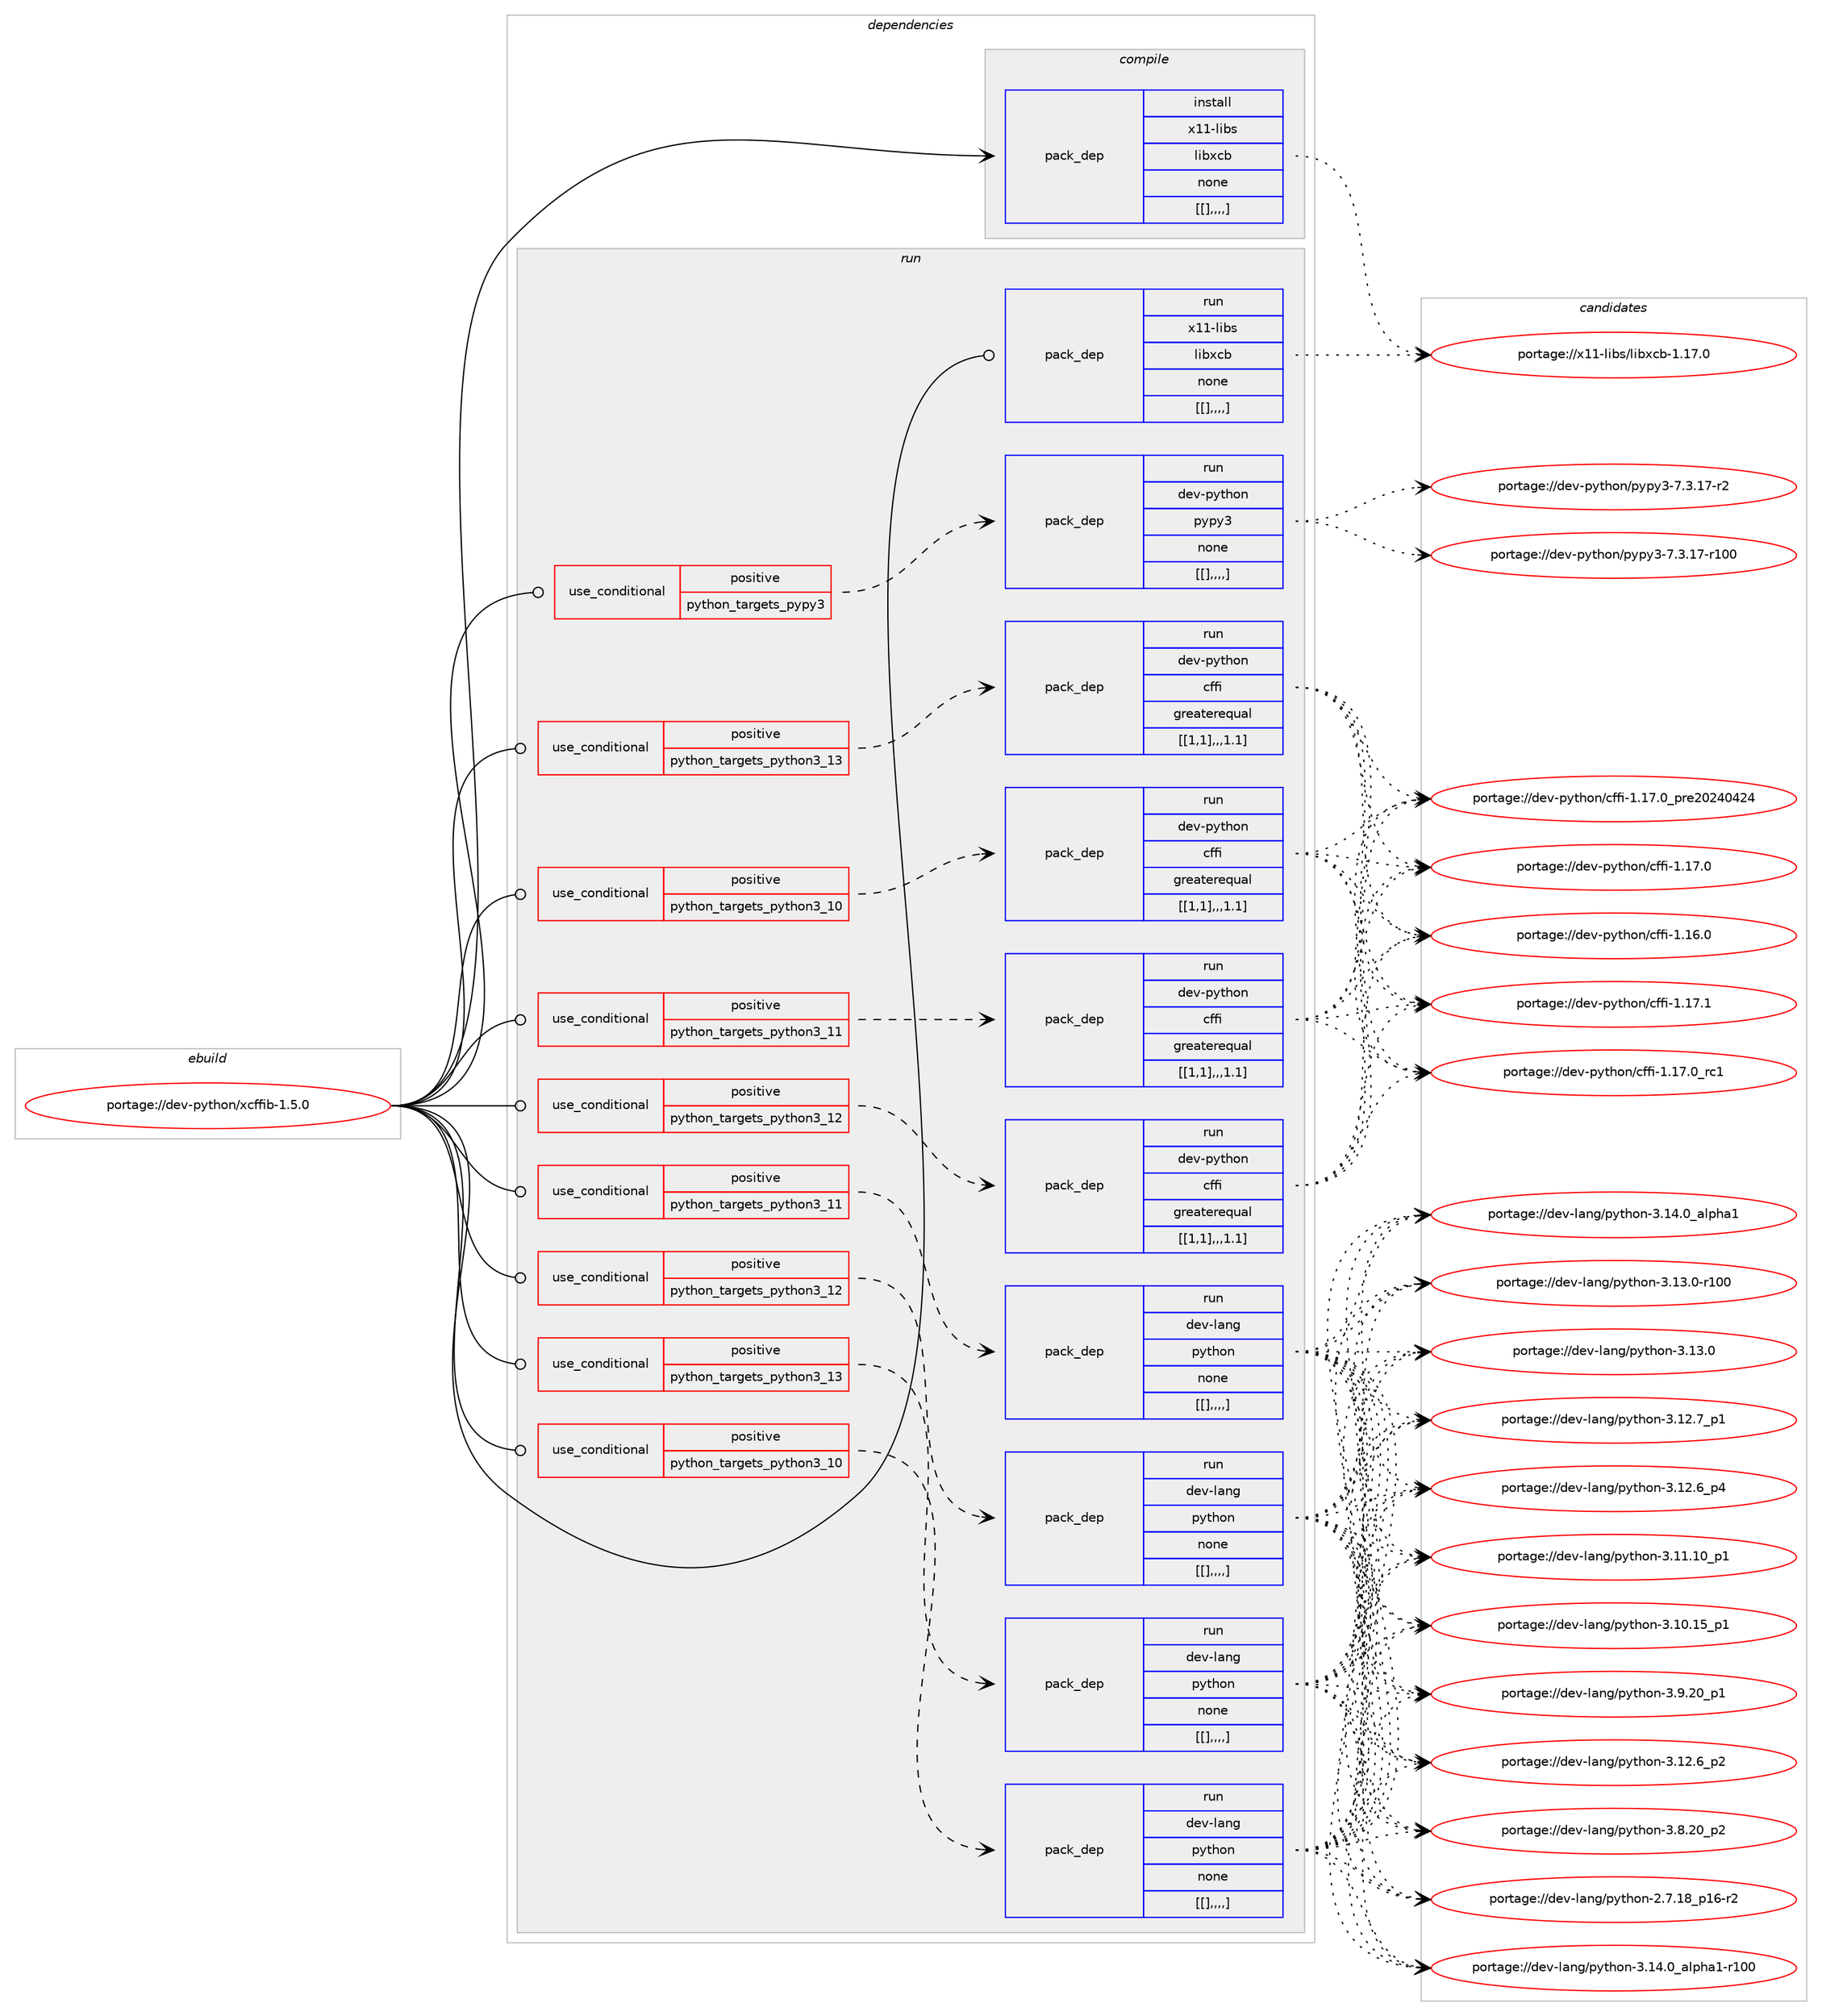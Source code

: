 digraph prolog {

# *************
# Graph options
# *************

newrank=true;
concentrate=true;
compound=true;
graph [rankdir=LR,fontname=Helvetica,fontsize=10,ranksep=1.5];#, ranksep=2.5, nodesep=0.2];
edge  [arrowhead=vee];
node  [fontname=Helvetica,fontsize=10];

# **********
# The ebuild
# **********

subgraph cluster_leftcol {
color=gray;
label=<<i>ebuild</i>>;
id [label="portage://dev-python/xcffib-1.5.0", color=red, width=4, href="../dev-python/xcffib-1.5.0.svg"];
}

# ****************
# The dependencies
# ****************

subgraph cluster_midcol {
color=gray;
label=<<i>dependencies</i>>;
subgraph cluster_compile {
fillcolor="#eeeeee";
style=filled;
label=<<i>compile</i>>;
subgraph pack129511 {
dependency175149 [label=<<TABLE BORDER="0" CELLBORDER="1" CELLSPACING="0" CELLPADDING="4" WIDTH="220"><TR><TD ROWSPAN="6" CELLPADDING="30">pack_dep</TD></TR><TR><TD WIDTH="110">install</TD></TR><TR><TD>x11-libs</TD></TR><TR><TD>libxcb</TD></TR><TR><TD>none</TD></TR><TR><TD>[[],,,,]</TD></TR></TABLE>>, shape=none, color=blue];
}
id:e -> dependency175149:w [weight=20,style="solid",arrowhead="vee"];
}
subgraph cluster_compileandrun {
fillcolor="#eeeeee";
style=filled;
label=<<i>compile and run</i>>;
}
subgraph cluster_run {
fillcolor="#eeeeee";
style=filled;
label=<<i>run</i>>;
subgraph cond44306 {
dependency175174 [label=<<TABLE BORDER="0" CELLBORDER="1" CELLSPACING="0" CELLPADDING="4"><TR><TD ROWSPAN="3" CELLPADDING="10">use_conditional</TD></TR><TR><TD>positive</TD></TR><TR><TD>python_targets_pypy3</TD></TR></TABLE>>, shape=none, color=red];
subgraph pack129543 {
dependency175223 [label=<<TABLE BORDER="0" CELLBORDER="1" CELLSPACING="0" CELLPADDING="4" WIDTH="220"><TR><TD ROWSPAN="6" CELLPADDING="30">pack_dep</TD></TR><TR><TD WIDTH="110">run</TD></TR><TR><TD>dev-python</TD></TR><TR><TD>pypy3</TD></TR><TR><TD>none</TD></TR><TR><TD>[[],,,,]</TD></TR></TABLE>>, shape=none, color=blue];
}
dependency175174:e -> dependency175223:w [weight=20,style="dashed",arrowhead="vee"];
}
id:e -> dependency175174:w [weight=20,style="solid",arrowhead="odot"];
subgraph cond44329 {
dependency175229 [label=<<TABLE BORDER="0" CELLBORDER="1" CELLSPACING="0" CELLPADDING="4"><TR><TD ROWSPAN="3" CELLPADDING="10">use_conditional</TD></TR><TR><TD>positive</TD></TR><TR><TD>python_targets_python3_10</TD></TR></TABLE>>, shape=none, color=red];
subgraph pack129556 {
dependency175232 [label=<<TABLE BORDER="0" CELLBORDER="1" CELLSPACING="0" CELLPADDING="4" WIDTH="220"><TR><TD ROWSPAN="6" CELLPADDING="30">pack_dep</TD></TR><TR><TD WIDTH="110">run</TD></TR><TR><TD>dev-lang</TD></TR><TR><TD>python</TD></TR><TR><TD>none</TD></TR><TR><TD>[[],,,,]</TD></TR></TABLE>>, shape=none, color=blue];
}
dependency175229:e -> dependency175232:w [weight=20,style="dashed",arrowhead="vee"];
}
id:e -> dependency175229:w [weight=20,style="solid",arrowhead="odot"];
subgraph cond44332 {
dependency175235 [label=<<TABLE BORDER="0" CELLBORDER="1" CELLSPACING="0" CELLPADDING="4"><TR><TD ROWSPAN="3" CELLPADDING="10">use_conditional</TD></TR><TR><TD>positive</TD></TR><TR><TD>python_targets_python3_10</TD></TR></TABLE>>, shape=none, color=red];
subgraph pack129559 {
dependency175277 [label=<<TABLE BORDER="0" CELLBORDER="1" CELLSPACING="0" CELLPADDING="4" WIDTH="220"><TR><TD ROWSPAN="6" CELLPADDING="30">pack_dep</TD></TR><TR><TD WIDTH="110">run</TD></TR><TR><TD>dev-python</TD></TR><TR><TD>cffi</TD></TR><TR><TD>greaterequal</TD></TR><TR><TD>[[1,1],,,1.1]</TD></TR></TABLE>>, shape=none, color=blue];
}
dependency175235:e -> dependency175277:w [weight=20,style="dashed",arrowhead="vee"];
}
id:e -> dependency175235:w [weight=20,style="solid",arrowhead="odot"];
subgraph cond44359 {
dependency175315 [label=<<TABLE BORDER="0" CELLBORDER="1" CELLSPACING="0" CELLPADDING="4"><TR><TD ROWSPAN="3" CELLPADDING="10">use_conditional</TD></TR><TR><TD>positive</TD></TR><TR><TD>python_targets_python3_11</TD></TR></TABLE>>, shape=none, color=red];
subgraph pack129606 {
dependency175349 [label=<<TABLE BORDER="0" CELLBORDER="1" CELLSPACING="0" CELLPADDING="4" WIDTH="220"><TR><TD ROWSPAN="6" CELLPADDING="30">pack_dep</TD></TR><TR><TD WIDTH="110">run</TD></TR><TR><TD>dev-lang</TD></TR><TR><TD>python</TD></TR><TR><TD>none</TD></TR><TR><TD>[[],,,,]</TD></TR></TABLE>>, shape=none, color=blue];
}
dependency175315:e -> dependency175349:w [weight=20,style="dashed",arrowhead="vee"];
}
id:e -> dependency175315:w [weight=20,style="solid",arrowhead="odot"];
subgraph cond44390 {
dependency175362 [label=<<TABLE BORDER="0" CELLBORDER="1" CELLSPACING="0" CELLPADDING="4"><TR><TD ROWSPAN="3" CELLPADDING="10">use_conditional</TD></TR><TR><TD>positive</TD></TR><TR><TD>python_targets_python3_11</TD></TR></TABLE>>, shape=none, color=red];
subgraph pack129666 {
dependency175428 [label=<<TABLE BORDER="0" CELLBORDER="1" CELLSPACING="0" CELLPADDING="4" WIDTH="220"><TR><TD ROWSPAN="6" CELLPADDING="30">pack_dep</TD></TR><TR><TD WIDTH="110">run</TD></TR><TR><TD>dev-python</TD></TR><TR><TD>cffi</TD></TR><TR><TD>greaterequal</TD></TR><TR><TD>[[1,1],,,1.1]</TD></TR></TABLE>>, shape=none, color=blue];
}
dependency175362:e -> dependency175428:w [weight=20,style="dashed",arrowhead="vee"];
}
id:e -> dependency175362:w [weight=20,style="solid",arrowhead="odot"];
subgraph cond44435 {
dependency175455 [label=<<TABLE BORDER="0" CELLBORDER="1" CELLSPACING="0" CELLPADDING="4"><TR><TD ROWSPAN="3" CELLPADDING="10">use_conditional</TD></TR><TR><TD>positive</TD></TR><TR><TD>python_targets_python3_12</TD></TR></TABLE>>, shape=none, color=red];
subgraph pack129742 {
dependency175562 [label=<<TABLE BORDER="0" CELLBORDER="1" CELLSPACING="0" CELLPADDING="4" WIDTH="220"><TR><TD ROWSPAN="6" CELLPADDING="30">pack_dep</TD></TR><TR><TD WIDTH="110">run</TD></TR><TR><TD>dev-lang</TD></TR><TR><TD>python</TD></TR><TR><TD>none</TD></TR><TR><TD>[[],,,,]</TD></TR></TABLE>>, shape=none, color=blue];
}
dependency175455:e -> dependency175562:w [weight=20,style="dashed",arrowhead="vee"];
}
id:e -> dependency175455:w [weight=20,style="solid",arrowhead="odot"];
subgraph cond44480 {
dependency175602 [label=<<TABLE BORDER="0" CELLBORDER="1" CELLSPACING="0" CELLPADDING="4"><TR><TD ROWSPAN="3" CELLPADDING="10">use_conditional</TD></TR><TR><TD>positive</TD></TR><TR><TD>python_targets_python3_12</TD></TR></TABLE>>, shape=none, color=red];
subgraph pack129768 {
dependency175637 [label=<<TABLE BORDER="0" CELLBORDER="1" CELLSPACING="0" CELLPADDING="4" WIDTH="220"><TR><TD ROWSPAN="6" CELLPADDING="30">pack_dep</TD></TR><TR><TD WIDTH="110">run</TD></TR><TR><TD>dev-python</TD></TR><TR><TD>cffi</TD></TR><TR><TD>greaterequal</TD></TR><TR><TD>[[1,1],,,1.1]</TD></TR></TABLE>>, shape=none, color=blue];
}
dependency175602:e -> dependency175637:w [weight=20,style="dashed",arrowhead="vee"];
}
id:e -> dependency175602:w [weight=20,style="solid",arrowhead="odot"];
subgraph cond44510 {
dependency175680 [label=<<TABLE BORDER="0" CELLBORDER="1" CELLSPACING="0" CELLPADDING="4"><TR><TD ROWSPAN="3" CELLPADDING="10">use_conditional</TD></TR><TR><TD>positive</TD></TR><TR><TD>python_targets_python3_13</TD></TR></TABLE>>, shape=none, color=red];
subgraph pack129812 {
dependency175696 [label=<<TABLE BORDER="0" CELLBORDER="1" CELLSPACING="0" CELLPADDING="4" WIDTH="220"><TR><TD ROWSPAN="6" CELLPADDING="30">pack_dep</TD></TR><TR><TD WIDTH="110">run</TD></TR><TR><TD>dev-lang</TD></TR><TR><TD>python</TD></TR><TR><TD>none</TD></TR><TR><TD>[[],,,,]</TD></TR></TABLE>>, shape=none, color=blue];
}
dependency175680:e -> dependency175696:w [weight=20,style="dashed",arrowhead="vee"];
}
id:e -> dependency175680:w [weight=20,style="solid",arrowhead="odot"];
subgraph cond44536 {
dependency175699 [label=<<TABLE BORDER="0" CELLBORDER="1" CELLSPACING="0" CELLPADDING="4"><TR><TD ROWSPAN="3" CELLPADDING="10">use_conditional</TD></TR><TR><TD>positive</TD></TR><TR><TD>python_targets_python3_13</TD></TR></TABLE>>, shape=none, color=red];
subgraph pack129823 {
dependency175702 [label=<<TABLE BORDER="0" CELLBORDER="1" CELLSPACING="0" CELLPADDING="4" WIDTH="220"><TR><TD ROWSPAN="6" CELLPADDING="30">pack_dep</TD></TR><TR><TD WIDTH="110">run</TD></TR><TR><TD>dev-python</TD></TR><TR><TD>cffi</TD></TR><TR><TD>greaterequal</TD></TR><TR><TD>[[1,1],,,1.1]</TD></TR></TABLE>>, shape=none, color=blue];
}
dependency175699:e -> dependency175702:w [weight=20,style="dashed",arrowhead="vee"];
}
id:e -> dependency175699:w [weight=20,style="solid",arrowhead="odot"];
subgraph pack129826 {
dependency175708 [label=<<TABLE BORDER="0" CELLBORDER="1" CELLSPACING="0" CELLPADDING="4" WIDTH="220"><TR><TD ROWSPAN="6" CELLPADDING="30">pack_dep</TD></TR><TR><TD WIDTH="110">run</TD></TR><TR><TD>x11-libs</TD></TR><TR><TD>libxcb</TD></TR><TR><TD>none</TD></TR><TR><TD>[[],,,,]</TD></TR></TABLE>>, shape=none, color=blue];
}
id:e -> dependency175708:w [weight=20,style="solid",arrowhead="odot"];
}
}

# **************
# The candidates
# **************

subgraph cluster_choices {
rank=same;
color=gray;
label=<<i>candidates</i>>;

subgraph choice129634 {
color=black;
nodesep=1;
choice120494945108105981154710810598120999845494649554648 [label="portage://x11-libs/libxcb-1.17.0", color=red, width=4,href="../x11-libs/libxcb-1.17.0.svg"];
dependency175149:e -> choice120494945108105981154710810598120999845494649554648:w [style=dotted,weight="100"];
}
subgraph choice129692 {
color=black;
nodesep=1;
choice100101118451121211161041111104711212111212151455546514649554511450 [label="portage://dev-python/pypy3-7.3.17-r2", color=red, width=4,href="../dev-python/pypy3-7.3.17-r2.svg"];
choice1001011184511212111610411111047112121112121514555465146495545114494848 [label="portage://dev-python/pypy3-7.3.17-r100", color=red, width=4,href="../dev-python/pypy3-7.3.17-r100.svg"];
dependency175223:e -> choice100101118451121211161041111104711212111212151455546514649554511450:w [style=dotted,weight="100"];
dependency175223:e -> choice1001011184511212111610411111047112121112121514555465146495545114494848:w [style=dotted,weight="100"];
}
subgraph choice129696 {
color=black;
nodesep=1;
choice100101118451089711010347112121116104111110455146495246489597108112104974945114494848 [label="portage://dev-lang/python-3.14.0_alpha1-r100", color=red, width=4,href="../dev-lang/python-3.14.0_alpha1-r100.svg"];
choice1001011184510897110103471121211161041111104551464952464895971081121049749 [label="portage://dev-lang/python-3.14.0_alpha1", color=red, width=4,href="../dev-lang/python-3.14.0_alpha1.svg"];
choice1001011184510897110103471121211161041111104551464951464845114494848 [label="portage://dev-lang/python-3.13.0-r100", color=red, width=4,href="../dev-lang/python-3.13.0-r100.svg"];
choice10010111845108971101034711212111610411111045514649514648 [label="portage://dev-lang/python-3.13.0", color=red, width=4,href="../dev-lang/python-3.13.0.svg"];
choice100101118451089711010347112121116104111110455146495046559511249 [label="portage://dev-lang/python-3.12.7_p1", color=red, width=4,href="../dev-lang/python-3.12.7_p1.svg"];
choice100101118451089711010347112121116104111110455146495046549511252 [label="portage://dev-lang/python-3.12.6_p4", color=red, width=4,href="../dev-lang/python-3.12.6_p4.svg"];
choice100101118451089711010347112121116104111110455146495046549511250 [label="portage://dev-lang/python-3.12.6_p2", color=red, width=4,href="../dev-lang/python-3.12.6_p2.svg"];
choice10010111845108971101034711212111610411111045514649494649489511249 [label="portage://dev-lang/python-3.11.10_p1", color=red, width=4,href="../dev-lang/python-3.11.10_p1.svg"];
choice10010111845108971101034711212111610411111045514649484649539511249 [label="portage://dev-lang/python-3.10.15_p1", color=red, width=4,href="../dev-lang/python-3.10.15_p1.svg"];
choice100101118451089711010347112121116104111110455146574650489511249 [label="portage://dev-lang/python-3.9.20_p1", color=red, width=4,href="../dev-lang/python-3.9.20_p1.svg"];
choice100101118451089711010347112121116104111110455146564650489511250 [label="portage://dev-lang/python-3.8.20_p2", color=red, width=4,href="../dev-lang/python-3.8.20_p2.svg"];
choice100101118451089711010347112121116104111110455046554649569511249544511450 [label="portage://dev-lang/python-2.7.18_p16-r2", color=red, width=4,href="../dev-lang/python-2.7.18_p16-r2.svg"];
dependency175232:e -> choice100101118451089711010347112121116104111110455146495246489597108112104974945114494848:w [style=dotted,weight="100"];
dependency175232:e -> choice1001011184510897110103471121211161041111104551464952464895971081121049749:w [style=dotted,weight="100"];
dependency175232:e -> choice1001011184510897110103471121211161041111104551464951464845114494848:w [style=dotted,weight="100"];
dependency175232:e -> choice10010111845108971101034711212111610411111045514649514648:w [style=dotted,weight="100"];
dependency175232:e -> choice100101118451089711010347112121116104111110455146495046559511249:w [style=dotted,weight="100"];
dependency175232:e -> choice100101118451089711010347112121116104111110455146495046549511252:w [style=dotted,weight="100"];
dependency175232:e -> choice100101118451089711010347112121116104111110455146495046549511250:w [style=dotted,weight="100"];
dependency175232:e -> choice10010111845108971101034711212111610411111045514649494649489511249:w [style=dotted,weight="100"];
dependency175232:e -> choice10010111845108971101034711212111610411111045514649484649539511249:w [style=dotted,weight="100"];
dependency175232:e -> choice100101118451089711010347112121116104111110455146574650489511249:w [style=dotted,weight="100"];
dependency175232:e -> choice100101118451089711010347112121116104111110455146564650489511250:w [style=dotted,weight="100"];
dependency175232:e -> choice100101118451089711010347112121116104111110455046554649569511249544511450:w [style=dotted,weight="100"];
}
subgraph choice129732 {
color=black;
nodesep=1;
choice10010111845112121116104111110479910210210545494649554649 [label="portage://dev-python/cffi-1.17.1", color=red, width=4,href="../dev-python/cffi-1.17.1.svg"];
choice10010111845112121116104111110479910210210545494649554648951149949 [label="portage://dev-python/cffi-1.17.0_rc1", color=red, width=4,href="../dev-python/cffi-1.17.0_rc1.svg"];
choice10010111845112121116104111110479910210210545494649554648951121141015048505248525052 [label="portage://dev-python/cffi-1.17.0_pre20240424", color=red, width=4,href="../dev-python/cffi-1.17.0_pre20240424.svg"];
choice10010111845112121116104111110479910210210545494649554648 [label="portage://dev-python/cffi-1.17.0", color=red, width=4,href="../dev-python/cffi-1.17.0.svg"];
choice10010111845112121116104111110479910210210545494649544648 [label="portage://dev-python/cffi-1.16.0", color=red, width=4,href="../dev-python/cffi-1.16.0.svg"];
dependency175277:e -> choice10010111845112121116104111110479910210210545494649554649:w [style=dotted,weight="100"];
dependency175277:e -> choice10010111845112121116104111110479910210210545494649554648951149949:w [style=dotted,weight="100"];
dependency175277:e -> choice10010111845112121116104111110479910210210545494649554648951121141015048505248525052:w [style=dotted,weight="100"];
dependency175277:e -> choice10010111845112121116104111110479910210210545494649554648:w [style=dotted,weight="100"];
dependency175277:e -> choice10010111845112121116104111110479910210210545494649544648:w [style=dotted,weight="100"];
}
subgraph choice129738 {
color=black;
nodesep=1;
choice100101118451089711010347112121116104111110455146495246489597108112104974945114494848 [label="portage://dev-lang/python-3.14.0_alpha1-r100", color=red, width=4,href="../dev-lang/python-3.14.0_alpha1-r100.svg"];
choice1001011184510897110103471121211161041111104551464952464895971081121049749 [label="portage://dev-lang/python-3.14.0_alpha1", color=red, width=4,href="../dev-lang/python-3.14.0_alpha1.svg"];
choice1001011184510897110103471121211161041111104551464951464845114494848 [label="portage://dev-lang/python-3.13.0-r100", color=red, width=4,href="../dev-lang/python-3.13.0-r100.svg"];
choice10010111845108971101034711212111610411111045514649514648 [label="portage://dev-lang/python-3.13.0", color=red, width=4,href="../dev-lang/python-3.13.0.svg"];
choice100101118451089711010347112121116104111110455146495046559511249 [label="portage://dev-lang/python-3.12.7_p1", color=red, width=4,href="../dev-lang/python-3.12.7_p1.svg"];
choice100101118451089711010347112121116104111110455146495046549511252 [label="portage://dev-lang/python-3.12.6_p4", color=red, width=4,href="../dev-lang/python-3.12.6_p4.svg"];
choice100101118451089711010347112121116104111110455146495046549511250 [label="portage://dev-lang/python-3.12.6_p2", color=red, width=4,href="../dev-lang/python-3.12.6_p2.svg"];
choice10010111845108971101034711212111610411111045514649494649489511249 [label="portage://dev-lang/python-3.11.10_p1", color=red, width=4,href="../dev-lang/python-3.11.10_p1.svg"];
choice10010111845108971101034711212111610411111045514649484649539511249 [label="portage://dev-lang/python-3.10.15_p1", color=red, width=4,href="../dev-lang/python-3.10.15_p1.svg"];
choice100101118451089711010347112121116104111110455146574650489511249 [label="portage://dev-lang/python-3.9.20_p1", color=red, width=4,href="../dev-lang/python-3.9.20_p1.svg"];
choice100101118451089711010347112121116104111110455146564650489511250 [label="portage://dev-lang/python-3.8.20_p2", color=red, width=4,href="../dev-lang/python-3.8.20_p2.svg"];
choice100101118451089711010347112121116104111110455046554649569511249544511450 [label="portage://dev-lang/python-2.7.18_p16-r2", color=red, width=4,href="../dev-lang/python-2.7.18_p16-r2.svg"];
dependency175349:e -> choice100101118451089711010347112121116104111110455146495246489597108112104974945114494848:w [style=dotted,weight="100"];
dependency175349:e -> choice1001011184510897110103471121211161041111104551464952464895971081121049749:w [style=dotted,weight="100"];
dependency175349:e -> choice1001011184510897110103471121211161041111104551464951464845114494848:w [style=dotted,weight="100"];
dependency175349:e -> choice10010111845108971101034711212111610411111045514649514648:w [style=dotted,weight="100"];
dependency175349:e -> choice100101118451089711010347112121116104111110455146495046559511249:w [style=dotted,weight="100"];
dependency175349:e -> choice100101118451089711010347112121116104111110455146495046549511252:w [style=dotted,weight="100"];
dependency175349:e -> choice100101118451089711010347112121116104111110455146495046549511250:w [style=dotted,weight="100"];
dependency175349:e -> choice10010111845108971101034711212111610411111045514649494649489511249:w [style=dotted,weight="100"];
dependency175349:e -> choice10010111845108971101034711212111610411111045514649484649539511249:w [style=dotted,weight="100"];
dependency175349:e -> choice100101118451089711010347112121116104111110455146574650489511249:w [style=dotted,weight="100"];
dependency175349:e -> choice100101118451089711010347112121116104111110455146564650489511250:w [style=dotted,weight="100"];
dependency175349:e -> choice100101118451089711010347112121116104111110455046554649569511249544511450:w [style=dotted,weight="100"];
}
subgraph choice129793 {
color=black;
nodesep=1;
choice10010111845112121116104111110479910210210545494649554649 [label="portage://dev-python/cffi-1.17.1", color=red, width=4,href="../dev-python/cffi-1.17.1.svg"];
choice10010111845112121116104111110479910210210545494649554648951149949 [label="portage://dev-python/cffi-1.17.0_rc1", color=red, width=4,href="../dev-python/cffi-1.17.0_rc1.svg"];
choice10010111845112121116104111110479910210210545494649554648951121141015048505248525052 [label="portage://dev-python/cffi-1.17.0_pre20240424", color=red, width=4,href="../dev-python/cffi-1.17.0_pre20240424.svg"];
choice10010111845112121116104111110479910210210545494649554648 [label="portage://dev-python/cffi-1.17.0", color=red, width=4,href="../dev-python/cffi-1.17.0.svg"];
choice10010111845112121116104111110479910210210545494649544648 [label="portage://dev-python/cffi-1.16.0", color=red, width=4,href="../dev-python/cffi-1.16.0.svg"];
dependency175428:e -> choice10010111845112121116104111110479910210210545494649554649:w [style=dotted,weight="100"];
dependency175428:e -> choice10010111845112121116104111110479910210210545494649554648951149949:w [style=dotted,weight="100"];
dependency175428:e -> choice10010111845112121116104111110479910210210545494649554648951121141015048505248525052:w [style=dotted,weight="100"];
dependency175428:e -> choice10010111845112121116104111110479910210210545494649554648:w [style=dotted,weight="100"];
dependency175428:e -> choice10010111845112121116104111110479910210210545494649544648:w [style=dotted,weight="100"];
}
subgraph choice129800 {
color=black;
nodesep=1;
choice100101118451089711010347112121116104111110455146495246489597108112104974945114494848 [label="portage://dev-lang/python-3.14.0_alpha1-r100", color=red, width=4,href="../dev-lang/python-3.14.0_alpha1-r100.svg"];
choice1001011184510897110103471121211161041111104551464952464895971081121049749 [label="portage://dev-lang/python-3.14.0_alpha1", color=red, width=4,href="../dev-lang/python-3.14.0_alpha1.svg"];
choice1001011184510897110103471121211161041111104551464951464845114494848 [label="portage://dev-lang/python-3.13.0-r100", color=red, width=4,href="../dev-lang/python-3.13.0-r100.svg"];
choice10010111845108971101034711212111610411111045514649514648 [label="portage://dev-lang/python-3.13.0", color=red, width=4,href="../dev-lang/python-3.13.0.svg"];
choice100101118451089711010347112121116104111110455146495046559511249 [label="portage://dev-lang/python-3.12.7_p1", color=red, width=4,href="../dev-lang/python-3.12.7_p1.svg"];
choice100101118451089711010347112121116104111110455146495046549511252 [label="portage://dev-lang/python-3.12.6_p4", color=red, width=4,href="../dev-lang/python-3.12.6_p4.svg"];
choice100101118451089711010347112121116104111110455146495046549511250 [label="portage://dev-lang/python-3.12.6_p2", color=red, width=4,href="../dev-lang/python-3.12.6_p2.svg"];
choice10010111845108971101034711212111610411111045514649494649489511249 [label="portage://dev-lang/python-3.11.10_p1", color=red, width=4,href="../dev-lang/python-3.11.10_p1.svg"];
choice10010111845108971101034711212111610411111045514649484649539511249 [label="portage://dev-lang/python-3.10.15_p1", color=red, width=4,href="../dev-lang/python-3.10.15_p1.svg"];
choice100101118451089711010347112121116104111110455146574650489511249 [label="portage://dev-lang/python-3.9.20_p1", color=red, width=4,href="../dev-lang/python-3.9.20_p1.svg"];
choice100101118451089711010347112121116104111110455146564650489511250 [label="portage://dev-lang/python-3.8.20_p2", color=red, width=4,href="../dev-lang/python-3.8.20_p2.svg"];
choice100101118451089711010347112121116104111110455046554649569511249544511450 [label="portage://dev-lang/python-2.7.18_p16-r2", color=red, width=4,href="../dev-lang/python-2.7.18_p16-r2.svg"];
dependency175562:e -> choice100101118451089711010347112121116104111110455146495246489597108112104974945114494848:w [style=dotted,weight="100"];
dependency175562:e -> choice1001011184510897110103471121211161041111104551464952464895971081121049749:w [style=dotted,weight="100"];
dependency175562:e -> choice1001011184510897110103471121211161041111104551464951464845114494848:w [style=dotted,weight="100"];
dependency175562:e -> choice10010111845108971101034711212111610411111045514649514648:w [style=dotted,weight="100"];
dependency175562:e -> choice100101118451089711010347112121116104111110455146495046559511249:w [style=dotted,weight="100"];
dependency175562:e -> choice100101118451089711010347112121116104111110455146495046549511252:w [style=dotted,weight="100"];
dependency175562:e -> choice100101118451089711010347112121116104111110455146495046549511250:w [style=dotted,weight="100"];
dependency175562:e -> choice10010111845108971101034711212111610411111045514649494649489511249:w [style=dotted,weight="100"];
dependency175562:e -> choice10010111845108971101034711212111610411111045514649484649539511249:w [style=dotted,weight="100"];
dependency175562:e -> choice100101118451089711010347112121116104111110455146574650489511249:w [style=dotted,weight="100"];
dependency175562:e -> choice100101118451089711010347112121116104111110455146564650489511250:w [style=dotted,weight="100"];
dependency175562:e -> choice100101118451089711010347112121116104111110455046554649569511249544511450:w [style=dotted,weight="100"];
}
subgraph choice129808 {
color=black;
nodesep=1;
choice10010111845112121116104111110479910210210545494649554649 [label="portage://dev-python/cffi-1.17.1", color=red, width=4,href="../dev-python/cffi-1.17.1.svg"];
choice10010111845112121116104111110479910210210545494649554648951149949 [label="portage://dev-python/cffi-1.17.0_rc1", color=red, width=4,href="../dev-python/cffi-1.17.0_rc1.svg"];
choice10010111845112121116104111110479910210210545494649554648951121141015048505248525052 [label="portage://dev-python/cffi-1.17.0_pre20240424", color=red, width=4,href="../dev-python/cffi-1.17.0_pre20240424.svg"];
choice10010111845112121116104111110479910210210545494649554648 [label="portage://dev-python/cffi-1.17.0", color=red, width=4,href="../dev-python/cffi-1.17.0.svg"];
choice10010111845112121116104111110479910210210545494649544648 [label="portage://dev-python/cffi-1.16.0", color=red, width=4,href="../dev-python/cffi-1.16.0.svg"];
dependency175637:e -> choice10010111845112121116104111110479910210210545494649554649:w [style=dotted,weight="100"];
dependency175637:e -> choice10010111845112121116104111110479910210210545494649554648951149949:w [style=dotted,weight="100"];
dependency175637:e -> choice10010111845112121116104111110479910210210545494649554648951121141015048505248525052:w [style=dotted,weight="100"];
dependency175637:e -> choice10010111845112121116104111110479910210210545494649554648:w [style=dotted,weight="100"];
dependency175637:e -> choice10010111845112121116104111110479910210210545494649544648:w [style=dotted,weight="100"];
}
subgraph choice129811 {
color=black;
nodesep=1;
choice100101118451089711010347112121116104111110455146495246489597108112104974945114494848 [label="portage://dev-lang/python-3.14.0_alpha1-r100", color=red, width=4,href="../dev-lang/python-3.14.0_alpha1-r100.svg"];
choice1001011184510897110103471121211161041111104551464952464895971081121049749 [label="portage://dev-lang/python-3.14.0_alpha1", color=red, width=4,href="../dev-lang/python-3.14.0_alpha1.svg"];
choice1001011184510897110103471121211161041111104551464951464845114494848 [label="portage://dev-lang/python-3.13.0-r100", color=red, width=4,href="../dev-lang/python-3.13.0-r100.svg"];
choice10010111845108971101034711212111610411111045514649514648 [label="portage://dev-lang/python-3.13.0", color=red, width=4,href="../dev-lang/python-3.13.0.svg"];
choice100101118451089711010347112121116104111110455146495046559511249 [label="portage://dev-lang/python-3.12.7_p1", color=red, width=4,href="../dev-lang/python-3.12.7_p1.svg"];
choice100101118451089711010347112121116104111110455146495046549511252 [label="portage://dev-lang/python-3.12.6_p4", color=red, width=4,href="../dev-lang/python-3.12.6_p4.svg"];
choice100101118451089711010347112121116104111110455146495046549511250 [label="portage://dev-lang/python-3.12.6_p2", color=red, width=4,href="../dev-lang/python-3.12.6_p2.svg"];
choice10010111845108971101034711212111610411111045514649494649489511249 [label="portage://dev-lang/python-3.11.10_p1", color=red, width=4,href="../dev-lang/python-3.11.10_p1.svg"];
choice10010111845108971101034711212111610411111045514649484649539511249 [label="portage://dev-lang/python-3.10.15_p1", color=red, width=4,href="../dev-lang/python-3.10.15_p1.svg"];
choice100101118451089711010347112121116104111110455146574650489511249 [label="portage://dev-lang/python-3.9.20_p1", color=red, width=4,href="../dev-lang/python-3.9.20_p1.svg"];
choice100101118451089711010347112121116104111110455146564650489511250 [label="portage://dev-lang/python-3.8.20_p2", color=red, width=4,href="../dev-lang/python-3.8.20_p2.svg"];
choice100101118451089711010347112121116104111110455046554649569511249544511450 [label="portage://dev-lang/python-2.7.18_p16-r2", color=red, width=4,href="../dev-lang/python-2.7.18_p16-r2.svg"];
dependency175696:e -> choice100101118451089711010347112121116104111110455146495246489597108112104974945114494848:w [style=dotted,weight="100"];
dependency175696:e -> choice1001011184510897110103471121211161041111104551464952464895971081121049749:w [style=dotted,weight="100"];
dependency175696:e -> choice1001011184510897110103471121211161041111104551464951464845114494848:w [style=dotted,weight="100"];
dependency175696:e -> choice10010111845108971101034711212111610411111045514649514648:w [style=dotted,weight="100"];
dependency175696:e -> choice100101118451089711010347112121116104111110455146495046559511249:w [style=dotted,weight="100"];
dependency175696:e -> choice100101118451089711010347112121116104111110455146495046549511252:w [style=dotted,weight="100"];
dependency175696:e -> choice100101118451089711010347112121116104111110455146495046549511250:w [style=dotted,weight="100"];
dependency175696:e -> choice10010111845108971101034711212111610411111045514649494649489511249:w [style=dotted,weight="100"];
dependency175696:e -> choice10010111845108971101034711212111610411111045514649484649539511249:w [style=dotted,weight="100"];
dependency175696:e -> choice100101118451089711010347112121116104111110455146574650489511249:w [style=dotted,weight="100"];
dependency175696:e -> choice100101118451089711010347112121116104111110455146564650489511250:w [style=dotted,weight="100"];
dependency175696:e -> choice100101118451089711010347112121116104111110455046554649569511249544511450:w [style=dotted,weight="100"];
}
subgraph choice129821 {
color=black;
nodesep=1;
choice10010111845112121116104111110479910210210545494649554649 [label="portage://dev-python/cffi-1.17.1", color=red, width=4,href="../dev-python/cffi-1.17.1.svg"];
choice10010111845112121116104111110479910210210545494649554648951149949 [label="portage://dev-python/cffi-1.17.0_rc1", color=red, width=4,href="../dev-python/cffi-1.17.0_rc1.svg"];
choice10010111845112121116104111110479910210210545494649554648951121141015048505248525052 [label="portage://dev-python/cffi-1.17.0_pre20240424", color=red, width=4,href="../dev-python/cffi-1.17.0_pre20240424.svg"];
choice10010111845112121116104111110479910210210545494649554648 [label="portage://dev-python/cffi-1.17.0", color=red, width=4,href="../dev-python/cffi-1.17.0.svg"];
choice10010111845112121116104111110479910210210545494649544648 [label="portage://dev-python/cffi-1.16.0", color=red, width=4,href="../dev-python/cffi-1.16.0.svg"];
dependency175702:e -> choice10010111845112121116104111110479910210210545494649554649:w [style=dotted,weight="100"];
dependency175702:e -> choice10010111845112121116104111110479910210210545494649554648951149949:w [style=dotted,weight="100"];
dependency175702:e -> choice10010111845112121116104111110479910210210545494649554648951121141015048505248525052:w [style=dotted,weight="100"];
dependency175702:e -> choice10010111845112121116104111110479910210210545494649554648:w [style=dotted,weight="100"];
dependency175702:e -> choice10010111845112121116104111110479910210210545494649544648:w [style=dotted,weight="100"];
}
subgraph choice129823 {
color=black;
nodesep=1;
choice120494945108105981154710810598120999845494649554648 [label="portage://x11-libs/libxcb-1.17.0", color=red, width=4,href="../x11-libs/libxcb-1.17.0.svg"];
dependency175708:e -> choice120494945108105981154710810598120999845494649554648:w [style=dotted,weight="100"];
}
}

}
